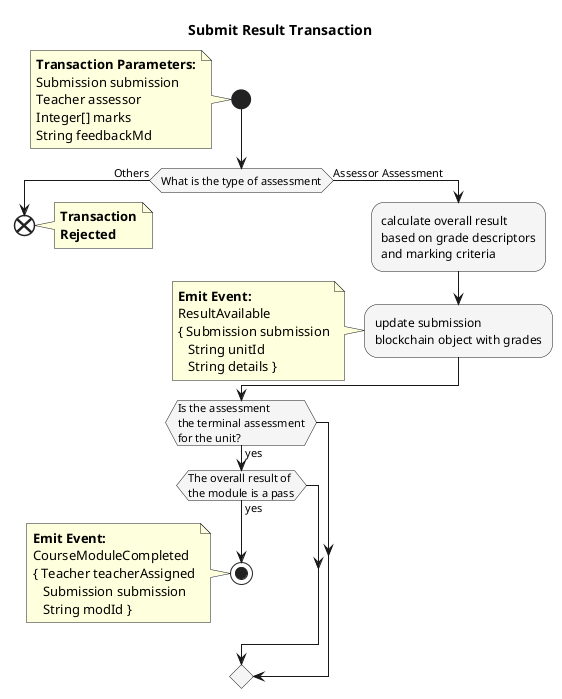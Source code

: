 @startuml
skinparam activityBackgroundColor WhiteSmoke
title
Submit Result Transaction
end title

start
note left
    <b>Transaction Parameters:</b>
    Submission submission
    Teacher assessor
    Integer[] marks
    String feedbackMd
end note
if (What is the type of assessment) then (Others)
    end
    note right
        <b>Transaction</b>
        <b>Rejected</b>
    end note
else (Assessor Assessment)
    :calculate overall result\nbased on grade descriptors\nand marking criteria;
    :update submission\nblockchain object with grades;
    note left
        <b>Emit Event:</b>
        ResultAvailable
        { Submission submission
           String unitId
           String details }
    end note
endif
if (Is the assessment\nthe terminal assessment\nfor the unit?) then (yes)
    if (The overall result of\nthe module is a pass) then (yes)
        stop
        note left
            <b>Emit Event:</b>
            CourseModuleCompleted 
            { Teacher teacherAssigned
               Submission submission
               String modId }
        end note
    ' else (no)

    endif
' else (no)
endif

@enduml